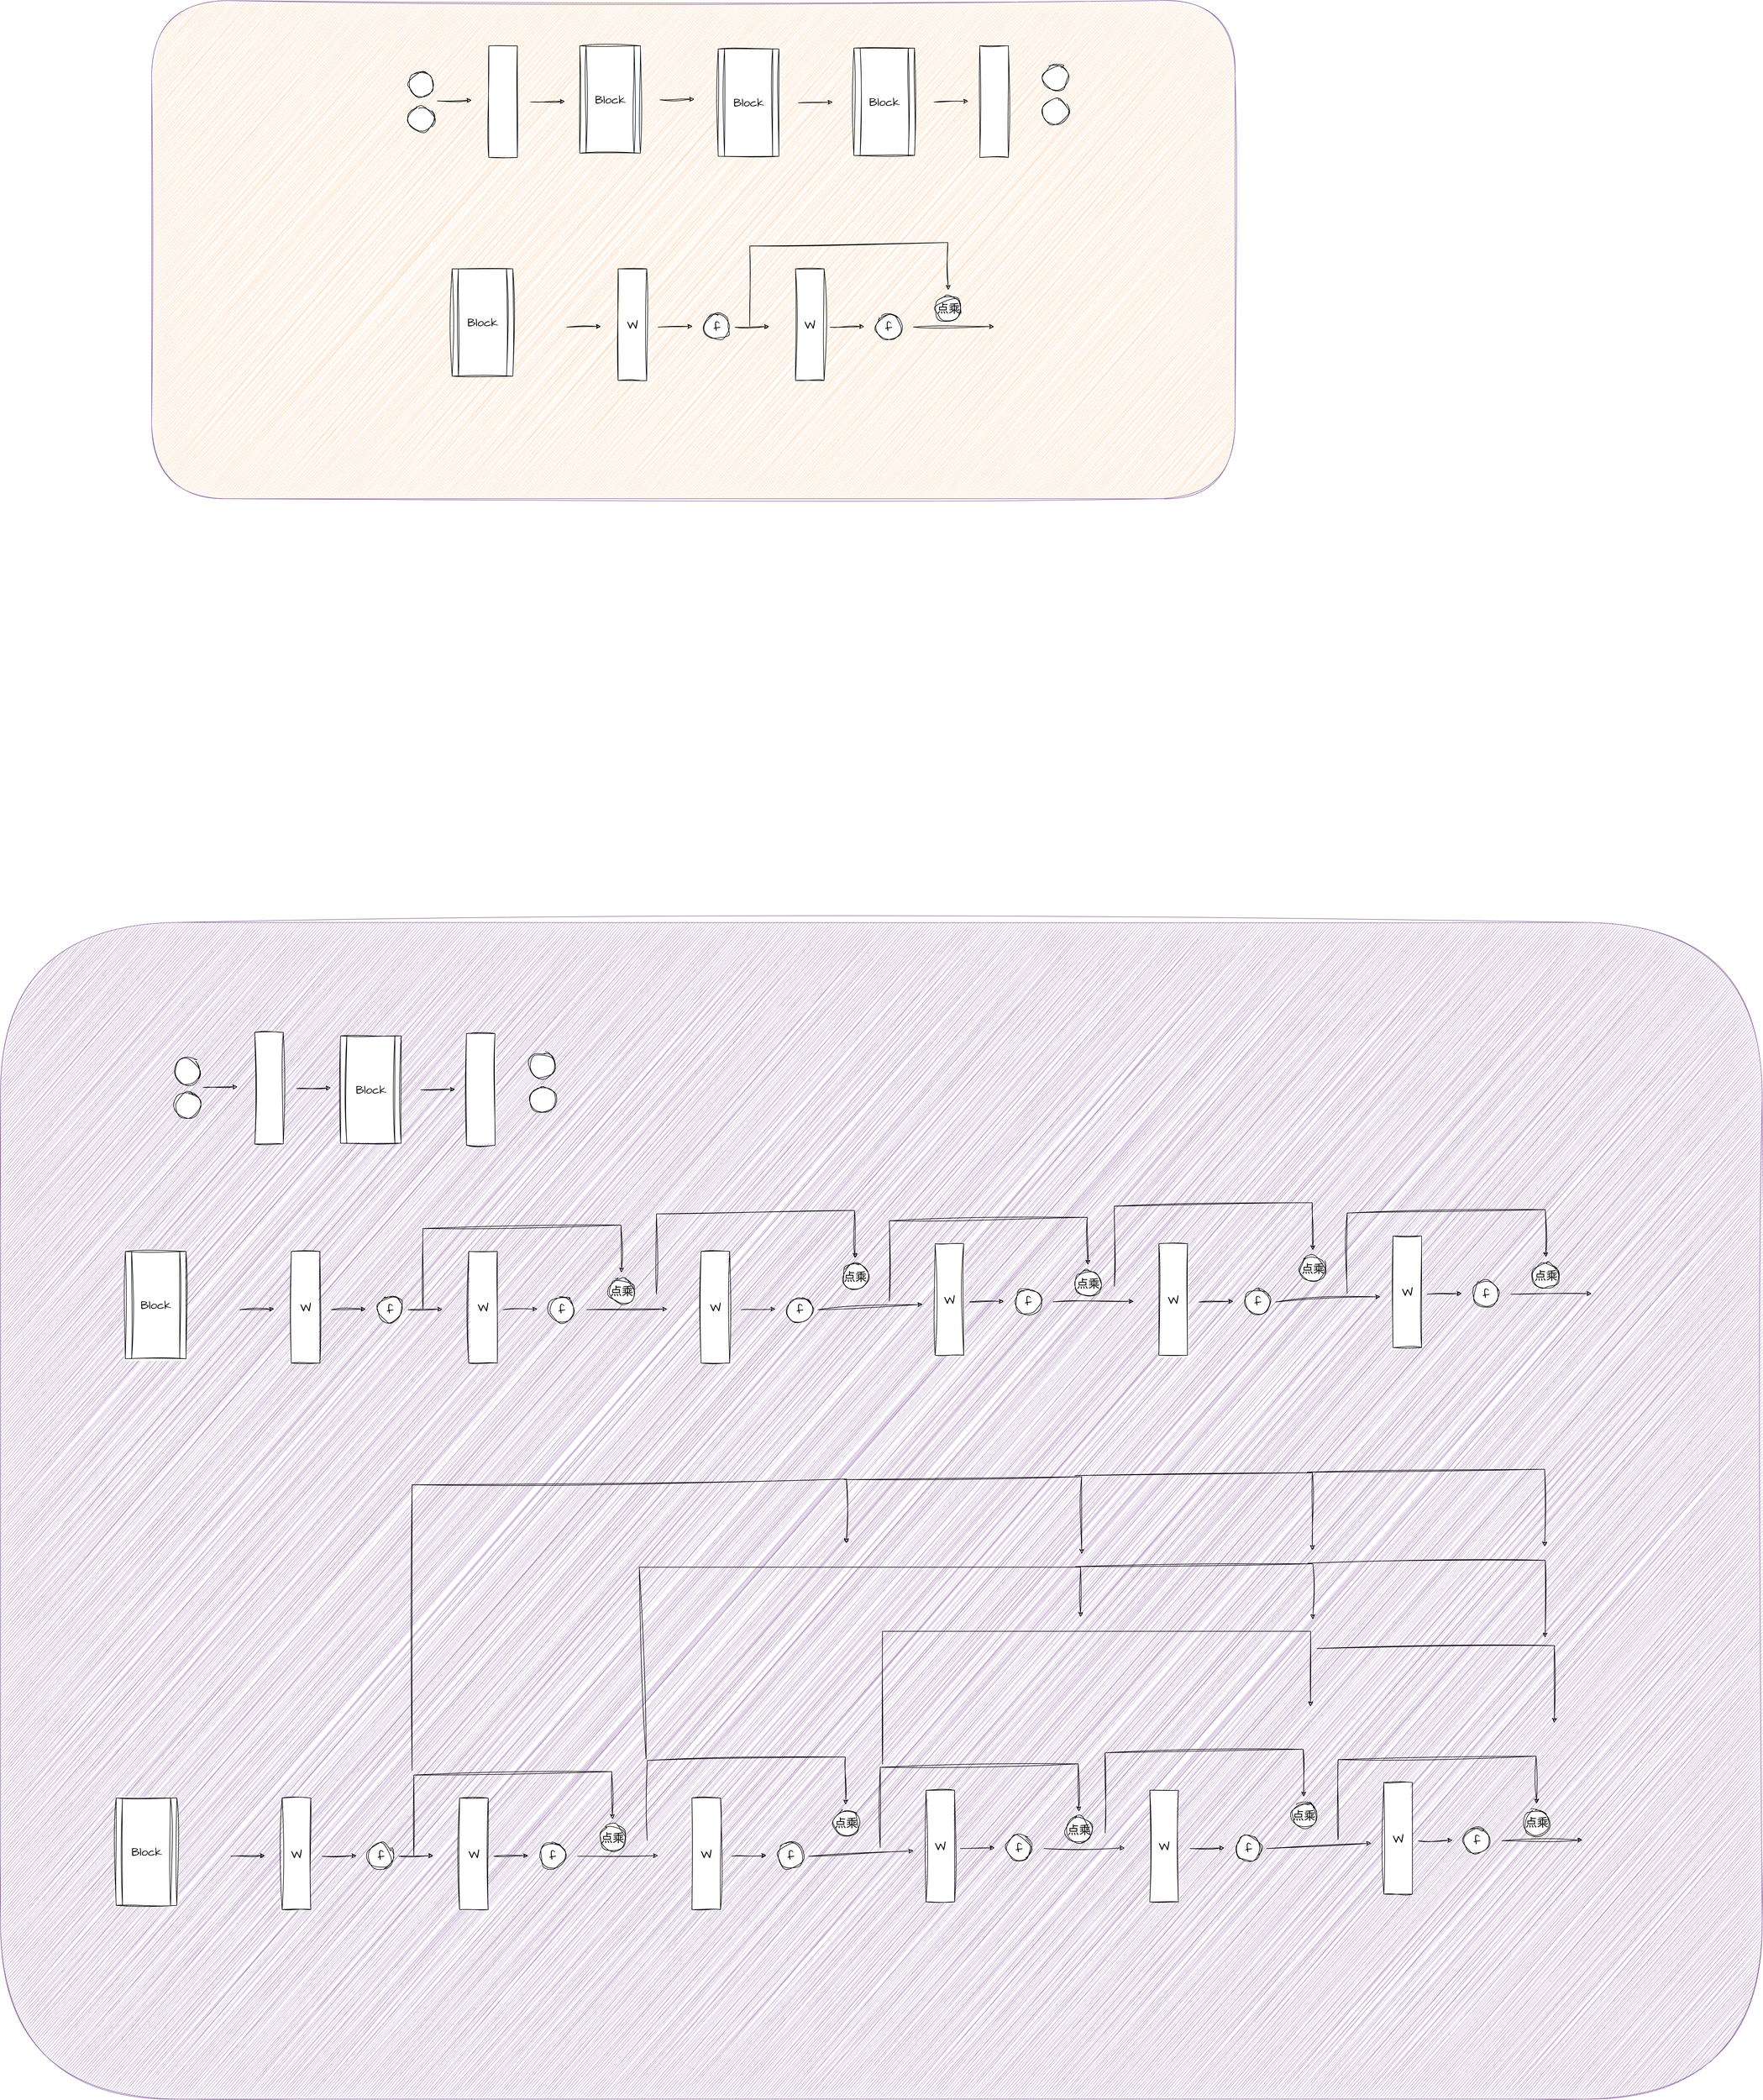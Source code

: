 <mxfile version="21.6.5" type="github">
  <diagram name="第 1 页" id="99LrgCuY8dMpkUbfyUKW">
    <mxGraphModel dx="9584" dy="4690" grid="0" gridSize="10" guides="1" tooltips="1" connect="1" arrows="1" fold="1" page="1" pageScale="1" pageWidth="827" pageHeight="1169" math="1" shadow="0">
      <root>
        <mxCell id="0" />
        <mxCell id="1" parent="0" />
        <mxCell id="BA_Z5eX-vC3Ro55MNIHe-135" value="" style="rounded=1;whiteSpace=wrap;html=1;sketch=1;hachureGap=4;jiggle=2;curveFitting=1;fontFamily=Architects Daughter;fontSource=https%3A%2F%2Ffonts.googleapis.com%2Fcss%3Ffamily%3DArchitects%2BDaughter;fontSize=20;fillColor=#A680B8;strokeColor=#9673a6;" vertex="1" parent="1">
          <mxGeometry x="-1225" y="1987" width="3078" height="2055" as="geometry" />
        </mxCell>
        <mxCell id="BA_Z5eX-vC3Ro55MNIHe-134" value="" style="rounded=1;whiteSpace=wrap;html=1;sketch=1;hachureGap=4;jiggle=2;curveFitting=1;fontFamily=Architects Daughter;fontSource=https%3A%2F%2Ffonts.googleapis.com%2Fcss%3Ffamily%3DArchitects%2BDaughter;fontSize=20;fillColor=#FFCE9F;strokeColor=#9673a6;" vertex="1" parent="1">
          <mxGeometry x="-961" y="377" width="1893" height="870" as="geometry" />
        </mxCell>
        <mxCell id="BA_Z5eX-vC3Ro55MNIHe-1" value="" style="rounded=0;whiteSpace=wrap;html=1;sketch=1;curveFitting=1;jiggle=2;" vertex="1" parent="1">
          <mxGeometry x="-372" y="456" width="50" height="195" as="geometry" />
        </mxCell>
        <mxCell id="BA_Z5eX-vC3Ro55MNIHe-2" value="" style="ellipse;whiteSpace=wrap;html=1;aspect=fixed;sketch=1;curveFitting=1;jiggle=2;" vertex="1" parent="1">
          <mxGeometry x="-512" y="501" width="45" height="45" as="geometry" />
        </mxCell>
        <mxCell id="BA_Z5eX-vC3Ro55MNIHe-3" value="" style="ellipse;whiteSpace=wrap;html=1;aspect=fixed;sketch=1;curveFitting=1;jiggle=2;" vertex="1" parent="1">
          <mxGeometry x="-512" y="561" width="45" height="45" as="geometry" />
        </mxCell>
        <mxCell id="BA_Z5eX-vC3Ro55MNIHe-4" value="" style="endArrow=classic;html=1;rounded=0;sketch=1;hachureGap=4;jiggle=2;curveFitting=1;fontFamily=Architects Daughter;fontSource=https%3A%2F%2Ffonts.googleapis.com%2Fcss%3Ffamily%3DArchitects%2BDaughter;fontSize=16;" edge="1" parent="1">
          <mxGeometry width="50" height="50" relative="1" as="geometry">
            <mxPoint x="-462" y="552.25" as="sourcePoint" />
            <mxPoint x="-402" y="551" as="targetPoint" />
          </mxGeometry>
        </mxCell>
        <mxCell id="BA_Z5eX-vC3Ro55MNIHe-6" value="Block" style="shape=process;whiteSpace=wrap;html=1;backgroundOutline=1;sketch=1;hachureGap=4;jiggle=2;curveFitting=1;fontFamily=Architects Daughter;fontSource=https%3A%2F%2Ffonts.googleapis.com%2Fcss%3Ffamily%3DArchitects%2BDaughter;fontSize=20;" vertex="1" parent="1">
          <mxGeometry x="266" y="460" width="106" height="187.5" as="geometry" />
        </mxCell>
        <mxCell id="BA_Z5eX-vC3Ro55MNIHe-7" value="" style="rounded=0;whiteSpace=wrap;html=1;sketch=1;curveFitting=1;jiggle=2;" vertex="1" parent="1">
          <mxGeometry x="486" y="456" width="50" height="195" as="geometry" />
        </mxCell>
        <mxCell id="BA_Z5eX-vC3Ro55MNIHe-9" value="" style="endArrow=classic;html=1;rounded=0;sketch=1;hachureGap=4;jiggle=2;curveFitting=1;fontFamily=Architects Daughter;fontSource=https%3A%2F%2Ffonts.googleapis.com%2Fcss%3Ffamily%3DArchitects%2BDaughter;fontSize=16;" edge="1" parent="1">
          <mxGeometry width="50" height="50" relative="1" as="geometry">
            <mxPoint x="-299" y="554.13" as="sourcePoint" />
            <mxPoint x="-239" y="552.88" as="targetPoint" />
          </mxGeometry>
        </mxCell>
        <mxCell id="BA_Z5eX-vC3Ro55MNIHe-10" value="" style="endArrow=classic;html=1;rounded=0;sketch=1;hachureGap=4;jiggle=2;curveFitting=1;fontFamily=Architects Daughter;fontSource=https%3A%2F%2Ffonts.googleapis.com%2Fcss%3Ffamily%3DArchitects%2BDaughter;fontSize=16;" edge="1" parent="1">
          <mxGeometry width="50" height="50" relative="1" as="geometry">
            <mxPoint x="406" y="554.25" as="sourcePoint" />
            <mxPoint x="466" y="553" as="targetPoint" />
          </mxGeometry>
        </mxCell>
        <mxCell id="BA_Z5eX-vC3Ro55MNIHe-11" value="" style="ellipse;whiteSpace=wrap;html=1;aspect=fixed;sketch=1;curveFitting=1;jiggle=2;" vertex="1" parent="1">
          <mxGeometry x="596" y="489" width="45" height="45" as="geometry" />
        </mxCell>
        <mxCell id="BA_Z5eX-vC3Ro55MNIHe-12" value="" style="ellipse;whiteSpace=wrap;html=1;aspect=fixed;sketch=1;curveFitting=1;jiggle=2;" vertex="1" parent="1">
          <mxGeometry x="596" y="549" width="45" height="45" as="geometry" />
        </mxCell>
        <mxCell id="BA_Z5eX-vC3Ro55MNIHe-13" value="Block" style="shape=process;whiteSpace=wrap;html=1;backgroundOutline=1;sketch=1;hachureGap=4;jiggle=2;curveFitting=1;fontFamily=Architects Daughter;fontSource=https%3A%2F%2Ffonts.googleapis.com%2Fcss%3Ffamily%3DArchitects%2BDaughter;fontSize=20;" vertex="1" parent="1">
          <mxGeometry x="-436" y="845.5" width="106" height="187.5" as="geometry" />
        </mxCell>
        <mxCell id="BA_Z5eX-vC3Ro55MNIHe-14" value="&lt;font face=&quot;Architects Daughter&quot;&gt;&lt;span style=&quot;font-size: 20px;&quot;&gt;W&lt;br&gt;&lt;/span&gt;&lt;/font&gt;" style="rounded=0;whiteSpace=wrap;html=1;sketch=1;curveFitting=1;jiggle=2;" vertex="1" parent="1">
          <mxGeometry x="-146" y="845.5" width="50" height="195" as="geometry" />
        </mxCell>
        <mxCell id="BA_Z5eX-vC3Ro55MNIHe-15" value="" style="endArrow=classic;html=1;rounded=0;sketch=1;hachureGap=4;jiggle=2;curveFitting=1;fontFamily=Architects Daughter;fontSource=https%3A%2F%2Ffonts.googleapis.com%2Fcss%3Ffamily%3DArchitects%2BDaughter;fontSize=16;" edge="1" parent="1">
          <mxGeometry width="50" height="50" relative="1" as="geometry">
            <mxPoint x="-236" y="947.37" as="sourcePoint" />
            <mxPoint x="-176" y="946.12" as="targetPoint" />
          </mxGeometry>
        </mxCell>
        <mxCell id="BA_Z5eX-vC3Ro55MNIHe-16" value="" style="endArrow=classic;html=1;rounded=0;sketch=1;hachureGap=4;jiggle=2;curveFitting=1;fontFamily=Architects Daughter;fontSource=https%3A%2F%2Ffonts.googleapis.com%2Fcss%3Ffamily%3DArchitects%2BDaughter;fontSize=16;" edge="1" parent="1">
          <mxGeometry width="50" height="50" relative="1" as="geometry">
            <mxPoint x="58" y="947.37" as="sourcePoint" />
            <mxPoint x="118" y="946.12" as="targetPoint" />
          </mxGeometry>
        </mxCell>
        <mxCell id="BA_Z5eX-vC3Ro55MNIHe-18" value="&lt;font style=&quot;font-size: 20px;&quot; data-font-src=&quot;https://fonts.googleapis.com/css?family=Architects+Daughter&quot; face=&quot;Architects Daughter&quot;&gt;W&lt;/font&gt;" style="rounded=0;whiteSpace=wrap;html=1;sketch=1;curveFitting=1;jiggle=2;" vertex="1" parent="1">
          <mxGeometry x="164" y="845.5" width="50" height="195" as="geometry" />
        </mxCell>
        <mxCell id="BA_Z5eX-vC3Ro55MNIHe-19" value="&lt;font style=&quot;font-size: 20px;&quot; data-font-src=&quot;https://fonts.googleapis.com/css?family=Architects+Daughter&quot; face=&quot;Architects Daughter&quot;&gt;f&lt;/font&gt;" style="ellipse;whiteSpace=wrap;html=1;aspect=fixed;sketch=1;curveFitting=1;jiggle=2;" vertex="1" parent="1">
          <mxGeometry x="4" y="924.25" width="45" height="45" as="geometry" />
        </mxCell>
        <mxCell id="BA_Z5eX-vC3Ro55MNIHe-20" value="" style="endArrow=classic;html=1;rounded=0;sketch=1;hachureGap=4;jiggle=2;curveFitting=1;fontFamily=Architects Daughter;fontSource=https%3A%2F%2Ffonts.googleapis.com%2Fcss%3Ffamily%3DArchitects%2BDaughter;fontSize=16;" edge="1" parent="1">
          <mxGeometry width="50" height="50" relative="1" as="geometry">
            <mxPoint x="-76" y="947.37" as="sourcePoint" />
            <mxPoint x="-16" y="946.12" as="targetPoint" />
          </mxGeometry>
        </mxCell>
        <mxCell id="BA_Z5eX-vC3Ro55MNIHe-21" value="&lt;font style=&quot;font-size: 20px;&quot; data-font-src=&quot;https://fonts.googleapis.com/css?family=Architects+Daughter&quot; face=&quot;Architects Daughter&quot;&gt;f&lt;/font&gt;" style="ellipse;whiteSpace=wrap;html=1;aspect=fixed;sketch=1;curveFitting=1;jiggle=2;" vertex="1" parent="1">
          <mxGeometry x="304" y="924.25" width="45" height="45" as="geometry" />
        </mxCell>
        <mxCell id="BA_Z5eX-vC3Ro55MNIHe-22" value="" style="endArrow=classic;html=1;rounded=0;sketch=1;hachureGap=4;jiggle=2;curveFitting=1;fontFamily=Architects Daughter;fontSource=https%3A%2F%2Ffonts.googleapis.com%2Fcss%3Ffamily%3DArchitects%2BDaughter;fontSize=16;" edge="1" parent="1">
          <mxGeometry width="50" height="50" relative="1" as="geometry">
            <mxPoint x="224" y="947.37" as="sourcePoint" />
            <mxPoint x="284" y="946.12" as="targetPoint" />
          </mxGeometry>
        </mxCell>
        <mxCell id="BA_Z5eX-vC3Ro55MNIHe-23" value="" style="endArrow=classic;html=1;rounded=0;sketch=1;hachureGap=4;jiggle=2;curveFitting=1;fontFamily=Architects Daughter;fontSource=https%3A%2F%2Ffonts.googleapis.com%2Fcss%3Ffamily%3DArchitects%2BDaughter;fontSize=16;" edge="1" parent="1">
          <mxGeometry width="50" height="50" relative="1" as="geometry">
            <mxPoint x="84" y="945.5" as="sourcePoint" />
            <mxPoint x="431" y="882.5" as="targetPoint" />
            <Array as="points">
              <mxPoint x="84" y="805.5" />
              <mxPoint x="430" y="799.5" />
            </Array>
          </mxGeometry>
        </mxCell>
        <mxCell id="BA_Z5eX-vC3Ro55MNIHe-31" value="&lt;font face=&quot;Architects Daughter&quot;&gt;&lt;span style=&quot;font-size: 20px;&quot;&gt;点乘&lt;br&gt;&lt;/span&gt;&lt;/font&gt;" style="ellipse;whiteSpace=wrap;html=1;aspect=fixed;sketch=1;curveFitting=1;jiggle=2;" vertex="1" parent="1">
          <mxGeometry x="409" y="892.5" width="45" height="45" as="geometry" />
        </mxCell>
        <mxCell id="BA_Z5eX-vC3Ro55MNIHe-25" value="" style="endArrow=classic;html=1;rounded=0;sketch=1;hachureGap=4;jiggle=2;curveFitting=1;fontFamily=Architects Daughter;fontSource=https%3A%2F%2Ffonts.googleapis.com%2Fcss%3Ffamily%3DArchitects%2BDaughter;fontSize=16;" edge="1" parent="1">
          <mxGeometry width="50" height="50" relative="1" as="geometry">
            <mxPoint x="370" y="947.25" as="sourcePoint" />
            <mxPoint x="511" y="946.25" as="targetPoint" />
          </mxGeometry>
        </mxCell>
        <mxCell id="BA_Z5eX-vC3Ro55MNIHe-33" value="Block" style="shape=process;whiteSpace=wrap;html=1;backgroundOutline=1;sketch=1;hachureGap=4;jiggle=2;curveFitting=1;fontFamily=Architects Daughter;fontSource=https%3A%2F%2Ffonts.googleapis.com%2Fcss%3Ffamily%3DArchitects%2BDaughter;fontSize=20;" vertex="1" parent="1">
          <mxGeometry x="-1007" y="2561.5" width="106" height="187.5" as="geometry" />
        </mxCell>
        <mxCell id="BA_Z5eX-vC3Ro55MNIHe-34" value="&lt;font face=&quot;Architects Daughter&quot;&gt;&lt;span style=&quot;font-size: 20px;&quot;&gt;W&lt;br&gt;&lt;/span&gt;&lt;/font&gt;" style="rounded=0;whiteSpace=wrap;html=1;sketch=1;curveFitting=1;jiggle=2;" vertex="1" parent="1">
          <mxGeometry x="-717" y="2561.5" width="50" height="195" as="geometry" />
        </mxCell>
        <mxCell id="BA_Z5eX-vC3Ro55MNIHe-35" value="" style="endArrow=classic;html=1;rounded=0;sketch=1;hachureGap=4;jiggle=2;curveFitting=1;fontFamily=Architects Daughter;fontSource=https%3A%2F%2Ffonts.googleapis.com%2Fcss%3Ffamily%3DArchitects%2BDaughter;fontSize=16;" edge="1" parent="1">
          <mxGeometry width="50" height="50" relative="1" as="geometry">
            <mxPoint x="-807" y="2663.37" as="sourcePoint" />
            <mxPoint x="-747" y="2662.12" as="targetPoint" />
          </mxGeometry>
        </mxCell>
        <mxCell id="BA_Z5eX-vC3Ro55MNIHe-36" value="" style="endArrow=classic;html=1;rounded=0;sketch=1;hachureGap=4;jiggle=2;curveFitting=1;fontFamily=Architects Daughter;fontSource=https%3A%2F%2Ffonts.googleapis.com%2Fcss%3Ffamily%3DArchitects%2BDaughter;fontSize=16;" edge="1" parent="1">
          <mxGeometry width="50" height="50" relative="1" as="geometry">
            <mxPoint x="-513" y="2663.37" as="sourcePoint" />
            <mxPoint x="-453" y="2662.12" as="targetPoint" />
          </mxGeometry>
        </mxCell>
        <mxCell id="BA_Z5eX-vC3Ro55MNIHe-37" value="&lt;font style=&quot;font-size: 20px;&quot; data-font-src=&quot;https://fonts.googleapis.com/css?family=Architects+Daughter&quot; face=&quot;Architects Daughter&quot;&gt;W&lt;/font&gt;" style="rounded=0;whiteSpace=wrap;html=1;sketch=1;curveFitting=1;jiggle=2;" vertex="1" parent="1">
          <mxGeometry x="-407" y="2561.5" width="50" height="195" as="geometry" />
        </mxCell>
        <mxCell id="BA_Z5eX-vC3Ro55MNIHe-38" value="&lt;font style=&quot;font-size: 20px;&quot; data-font-src=&quot;https://fonts.googleapis.com/css?family=Architects+Daughter&quot; face=&quot;Architects Daughter&quot;&gt;f&lt;/font&gt;" style="ellipse;whiteSpace=wrap;html=1;aspect=fixed;sketch=1;curveFitting=1;jiggle=2;" vertex="1" parent="1">
          <mxGeometry x="-567" y="2640.25" width="45" height="45" as="geometry" />
        </mxCell>
        <mxCell id="BA_Z5eX-vC3Ro55MNIHe-39" value="" style="endArrow=classic;html=1;rounded=0;sketch=1;hachureGap=4;jiggle=2;curveFitting=1;fontFamily=Architects Daughter;fontSource=https%3A%2F%2Ffonts.googleapis.com%2Fcss%3Ffamily%3DArchitects%2BDaughter;fontSize=16;" edge="1" parent="1">
          <mxGeometry width="50" height="50" relative="1" as="geometry">
            <mxPoint x="-647" y="2663.37" as="sourcePoint" />
            <mxPoint x="-587" y="2662.12" as="targetPoint" />
          </mxGeometry>
        </mxCell>
        <mxCell id="BA_Z5eX-vC3Ro55MNIHe-40" value="&lt;font style=&quot;font-size: 20px;&quot; data-font-src=&quot;https://fonts.googleapis.com/css?family=Architects+Daughter&quot; face=&quot;Architects Daughter&quot;&gt;f&lt;/font&gt;" style="ellipse;whiteSpace=wrap;html=1;aspect=fixed;sketch=1;curveFitting=1;jiggle=2;" vertex="1" parent="1">
          <mxGeometry x="-267" y="2640.25" width="45" height="45" as="geometry" />
        </mxCell>
        <mxCell id="BA_Z5eX-vC3Ro55MNIHe-41" value="" style="endArrow=classic;html=1;rounded=0;sketch=1;hachureGap=4;jiggle=2;curveFitting=1;fontFamily=Architects Daughter;fontSource=https%3A%2F%2Ffonts.googleapis.com%2Fcss%3Ffamily%3DArchitects%2BDaughter;fontSize=16;" edge="1" parent="1">
          <mxGeometry width="50" height="50" relative="1" as="geometry">
            <mxPoint x="-347" y="2663.37" as="sourcePoint" />
            <mxPoint x="-287" y="2662.12" as="targetPoint" />
          </mxGeometry>
        </mxCell>
        <mxCell id="BA_Z5eX-vC3Ro55MNIHe-42" value="" style="endArrow=classic;html=1;rounded=0;sketch=1;hachureGap=4;jiggle=2;curveFitting=1;fontFamily=Architects Daughter;fontSource=https%3A%2F%2Ffonts.googleapis.com%2Fcss%3Ffamily%3DArchitects%2BDaughter;fontSize=16;" edge="1" parent="1">
          <mxGeometry width="50" height="50" relative="1" as="geometry">
            <mxPoint x="-487" y="2661.5" as="sourcePoint" />
            <mxPoint x="-140" y="2598.5" as="targetPoint" />
            <Array as="points">
              <mxPoint x="-487" y="2521.5" />
              <mxPoint x="-141" y="2515.5" />
            </Array>
          </mxGeometry>
        </mxCell>
        <mxCell id="BA_Z5eX-vC3Ro55MNIHe-43" value="&lt;font face=&quot;Architects Daughter&quot;&gt;&lt;span style=&quot;font-size: 20px;&quot;&gt;点乘&lt;br&gt;&lt;/span&gt;&lt;/font&gt;" style="ellipse;whiteSpace=wrap;html=1;aspect=fixed;sketch=1;curveFitting=1;jiggle=2;" vertex="1" parent="1">
          <mxGeometry x="-162" y="2608.5" width="45" height="45" as="geometry" />
        </mxCell>
        <mxCell id="BA_Z5eX-vC3Ro55MNIHe-44" value="" style="endArrow=classic;html=1;rounded=0;sketch=1;hachureGap=4;jiggle=2;curveFitting=1;fontFamily=Architects Daughter;fontSource=https%3A%2F%2Ffonts.googleapis.com%2Fcss%3Ffamily%3DArchitects%2BDaughter;fontSize=16;" edge="1" parent="1">
          <mxGeometry width="50" height="50" relative="1" as="geometry">
            <mxPoint x="-201" y="2663.25" as="sourcePoint" />
            <mxPoint x="-60" y="2662.25" as="targetPoint" />
          </mxGeometry>
        </mxCell>
        <mxCell id="BA_Z5eX-vC3Ro55MNIHe-45" value="" style="rounded=0;whiteSpace=wrap;html=1;sketch=1;curveFitting=1;jiggle=2;" vertex="1" parent="1">
          <mxGeometry x="-781" y="2179" width="50" height="195" as="geometry" />
        </mxCell>
        <mxCell id="BA_Z5eX-vC3Ro55MNIHe-46" value="" style="ellipse;whiteSpace=wrap;html=1;aspect=fixed;sketch=1;curveFitting=1;jiggle=2;" vertex="1" parent="1">
          <mxGeometry x="-921" y="2224" width="45" height="45" as="geometry" />
        </mxCell>
        <mxCell id="BA_Z5eX-vC3Ro55MNIHe-47" value="" style="ellipse;whiteSpace=wrap;html=1;aspect=fixed;sketch=1;curveFitting=1;jiggle=2;" vertex="1" parent="1">
          <mxGeometry x="-921" y="2284" width="45" height="45" as="geometry" />
        </mxCell>
        <mxCell id="BA_Z5eX-vC3Ro55MNIHe-48" value="" style="endArrow=classic;html=1;rounded=0;sketch=1;hachureGap=4;jiggle=2;curveFitting=1;fontFamily=Architects Daughter;fontSource=https%3A%2F%2Ffonts.googleapis.com%2Fcss%3Ffamily%3DArchitects%2BDaughter;fontSize=16;" edge="1" parent="1">
          <mxGeometry width="50" height="50" relative="1" as="geometry">
            <mxPoint x="-871" y="2275.25" as="sourcePoint" />
            <mxPoint x="-811" y="2274" as="targetPoint" />
          </mxGeometry>
        </mxCell>
        <mxCell id="BA_Z5eX-vC3Ro55MNIHe-49" value="Block" style="shape=process;whiteSpace=wrap;html=1;backgroundOutline=1;sketch=1;hachureGap=4;jiggle=2;curveFitting=1;fontFamily=Architects Daughter;fontSource=https%3A%2F%2Ffonts.googleapis.com%2Fcss%3Ffamily%3DArchitects%2BDaughter;fontSize=20;" vertex="1" parent="1">
          <mxGeometry x="-631" y="2185" width="106" height="187.5" as="geometry" />
        </mxCell>
        <mxCell id="BA_Z5eX-vC3Ro55MNIHe-50" value="" style="rounded=0;whiteSpace=wrap;html=1;sketch=1;curveFitting=1;jiggle=2;" vertex="1" parent="1">
          <mxGeometry x="-411" y="2181" width="50" height="195" as="geometry" />
        </mxCell>
        <mxCell id="BA_Z5eX-vC3Ro55MNIHe-51" value="" style="endArrow=classic;html=1;rounded=0;sketch=1;hachureGap=4;jiggle=2;curveFitting=1;fontFamily=Architects Daughter;fontSource=https%3A%2F%2Ffonts.googleapis.com%2Fcss%3Ffamily%3DArchitects%2BDaughter;fontSize=16;" edge="1" parent="1">
          <mxGeometry width="50" height="50" relative="1" as="geometry">
            <mxPoint x="-708" y="2277.13" as="sourcePoint" />
            <mxPoint x="-648" y="2275.88" as="targetPoint" />
          </mxGeometry>
        </mxCell>
        <mxCell id="BA_Z5eX-vC3Ro55MNIHe-52" value="" style="endArrow=classic;html=1;rounded=0;sketch=1;hachureGap=4;jiggle=2;curveFitting=1;fontFamily=Architects Daughter;fontSource=https%3A%2F%2Ffonts.googleapis.com%2Fcss%3Ffamily%3DArchitects%2BDaughter;fontSize=16;" edge="1" parent="1">
          <mxGeometry width="50" height="50" relative="1" as="geometry">
            <mxPoint x="-491" y="2279.25" as="sourcePoint" />
            <mxPoint x="-431" y="2278" as="targetPoint" />
          </mxGeometry>
        </mxCell>
        <mxCell id="BA_Z5eX-vC3Ro55MNIHe-53" value="" style="ellipse;whiteSpace=wrap;html=1;aspect=fixed;sketch=1;curveFitting=1;jiggle=2;" vertex="1" parent="1">
          <mxGeometry x="-301" y="2214" width="45" height="45" as="geometry" />
        </mxCell>
        <mxCell id="BA_Z5eX-vC3Ro55MNIHe-54" value="" style="ellipse;whiteSpace=wrap;html=1;aspect=fixed;sketch=1;curveFitting=1;jiggle=2;" vertex="1" parent="1">
          <mxGeometry x="-301" y="2274" width="45" height="45" as="geometry" />
        </mxCell>
        <mxCell id="BA_Z5eX-vC3Ro55MNIHe-55" value="Block" style="shape=process;whiteSpace=wrap;html=1;backgroundOutline=1;sketch=1;hachureGap=4;jiggle=2;curveFitting=1;fontFamily=Architects Daughter;fontSource=https%3A%2F%2Ffonts.googleapis.com%2Fcss%3Ffamily%3DArchitects%2BDaughter;fontSize=20;" vertex="1" parent="1">
          <mxGeometry x="-213" y="456" width="106" height="187.5" as="geometry" />
        </mxCell>
        <mxCell id="BA_Z5eX-vC3Ro55MNIHe-56" value="" style="endArrow=classic;html=1;rounded=0;sketch=1;hachureGap=4;jiggle=2;curveFitting=1;fontFamily=Architects Daughter;fontSource=https%3A%2F%2Ffonts.googleapis.com%2Fcss%3Ffamily%3DArchitects%2BDaughter;fontSize=16;" edge="1" parent="1">
          <mxGeometry width="50" height="50" relative="1" as="geometry">
            <mxPoint x="-73" y="550.25" as="sourcePoint" />
            <mxPoint x="-13" y="549" as="targetPoint" />
          </mxGeometry>
        </mxCell>
        <mxCell id="BA_Z5eX-vC3Ro55MNIHe-57" value="Block" style="shape=process;whiteSpace=wrap;html=1;backgroundOutline=1;sketch=1;hachureGap=4;jiggle=2;curveFitting=1;fontFamily=Architects Daughter;fontSource=https%3A%2F%2Ffonts.googleapis.com%2Fcss%3Ffamily%3DArchitects%2BDaughter;fontSize=20;" vertex="1" parent="1">
          <mxGeometry x="29" y="461.5" width="106" height="187.5" as="geometry" />
        </mxCell>
        <mxCell id="BA_Z5eX-vC3Ro55MNIHe-58" value="" style="endArrow=classic;html=1;rounded=0;sketch=1;hachureGap=4;jiggle=2;curveFitting=1;fontFamily=Architects Daughter;fontSource=https%3A%2F%2Ffonts.googleapis.com%2Fcss%3Ffamily%3DArchitects%2BDaughter;fontSize=16;" edge="1" parent="1">
          <mxGeometry width="50" height="50" relative="1" as="geometry">
            <mxPoint x="169" y="555.75" as="sourcePoint" />
            <mxPoint x="229" y="554.5" as="targetPoint" />
          </mxGeometry>
        </mxCell>
        <mxCell id="BA_Z5eX-vC3Ro55MNIHe-59" value="&lt;font face=&quot;Architects Daughter&quot;&gt;&lt;span style=&quot;font-size: 20px;&quot;&gt;W&lt;br&gt;&lt;/span&gt;&lt;/font&gt;" style="rounded=0;whiteSpace=wrap;html=1;sketch=1;curveFitting=1;jiggle=2;" vertex="1" parent="1">
          <mxGeometry x="-1" y="2561.5" width="50" height="195" as="geometry" />
        </mxCell>
        <mxCell id="BA_Z5eX-vC3Ro55MNIHe-61" value="" style="endArrow=classic;html=1;rounded=0;sketch=1;hachureGap=4;jiggle=2;curveFitting=1;fontFamily=Architects Daughter;fontSource=https%3A%2F%2Ffonts.googleapis.com%2Fcss%3Ffamily%3DArchitects%2BDaughter;fontSize=16;" edge="1" parent="1">
          <mxGeometry width="50" height="50" relative="1" as="geometry">
            <mxPoint x="203" y="2663.37" as="sourcePoint" />
            <mxPoint x="386" y="2654" as="targetPoint" />
          </mxGeometry>
        </mxCell>
        <mxCell id="BA_Z5eX-vC3Ro55MNIHe-62" value="&lt;font style=&quot;font-size: 20px;&quot; data-font-src=&quot;https://fonts.googleapis.com/css?family=Architects+Daughter&quot; face=&quot;Architects Daughter&quot;&gt;W&lt;/font&gt;" style="rounded=0;whiteSpace=wrap;html=1;sketch=1;curveFitting=1;jiggle=2;" vertex="1" parent="1">
          <mxGeometry x="408" y="2548" width="50" height="195" as="geometry" />
        </mxCell>
        <mxCell id="BA_Z5eX-vC3Ro55MNIHe-63" value="&lt;font style=&quot;font-size: 20px;&quot; data-font-src=&quot;https://fonts.googleapis.com/css?family=Architects+Daughter&quot; face=&quot;Architects Daughter&quot;&gt;f&lt;/font&gt;" style="ellipse;whiteSpace=wrap;html=1;aspect=fixed;sketch=1;curveFitting=1;jiggle=2;" vertex="1" parent="1">
          <mxGeometry x="149" y="2640.25" width="45" height="45" as="geometry" />
        </mxCell>
        <mxCell id="BA_Z5eX-vC3Ro55MNIHe-64" value="" style="endArrow=classic;html=1;rounded=0;sketch=1;hachureGap=4;jiggle=2;curveFitting=1;fontFamily=Architects Daughter;fontSource=https%3A%2F%2Ffonts.googleapis.com%2Fcss%3Ffamily%3DArchitects%2BDaughter;fontSize=16;" edge="1" parent="1">
          <mxGeometry width="50" height="50" relative="1" as="geometry">
            <mxPoint x="69" y="2663.37" as="sourcePoint" />
            <mxPoint x="129" y="2662.12" as="targetPoint" />
          </mxGeometry>
        </mxCell>
        <mxCell id="BA_Z5eX-vC3Ro55MNIHe-65" value="&lt;font style=&quot;font-size: 20px;&quot; data-font-src=&quot;https://fonts.googleapis.com/css?family=Architects+Daughter&quot; face=&quot;Architects Daughter&quot;&gt;f&lt;/font&gt;" style="ellipse;whiteSpace=wrap;html=1;aspect=fixed;sketch=1;curveFitting=1;jiggle=2;" vertex="1" parent="1">
          <mxGeometry x="548" y="2626.75" width="45" height="45" as="geometry" />
        </mxCell>
        <mxCell id="BA_Z5eX-vC3Ro55MNIHe-66" value="" style="endArrow=classic;html=1;rounded=0;sketch=1;hachureGap=4;jiggle=2;curveFitting=1;fontFamily=Architects Daughter;fontSource=https%3A%2F%2Ffonts.googleapis.com%2Fcss%3Ffamily%3DArchitects%2BDaughter;fontSize=16;" edge="1" parent="1">
          <mxGeometry width="50" height="50" relative="1" as="geometry">
            <mxPoint x="468" y="2649.87" as="sourcePoint" />
            <mxPoint x="528" y="2648.62" as="targetPoint" />
          </mxGeometry>
        </mxCell>
        <mxCell id="BA_Z5eX-vC3Ro55MNIHe-67" value="" style="endArrow=classic;html=1;rounded=0;sketch=1;hachureGap=4;jiggle=2;curveFitting=1;fontFamily=Architects Daughter;fontSource=https%3A%2F%2Ffonts.googleapis.com%2Fcss%3Ffamily%3DArchitects%2BDaughter;fontSize=16;" edge="1" parent="1">
          <mxGeometry width="50" height="50" relative="1" as="geometry">
            <mxPoint x="328" y="2648" as="sourcePoint" />
            <mxPoint x="675" y="2585" as="targetPoint" />
            <Array as="points">
              <mxPoint x="328" y="2508" />
              <mxPoint x="674" y="2502" />
            </Array>
          </mxGeometry>
        </mxCell>
        <mxCell id="BA_Z5eX-vC3Ro55MNIHe-68" value="&lt;font face=&quot;Architects Daughter&quot;&gt;&lt;span style=&quot;font-size: 20px;&quot;&gt;点乘&lt;br&gt;&lt;/span&gt;&lt;/font&gt;" style="ellipse;whiteSpace=wrap;html=1;aspect=fixed;sketch=1;curveFitting=1;jiggle=2;" vertex="1" parent="1">
          <mxGeometry x="653" y="2595" width="45" height="45" as="geometry" />
        </mxCell>
        <mxCell id="BA_Z5eX-vC3Ro55MNIHe-69" value="" style="endArrow=classic;html=1;rounded=0;sketch=1;hachureGap=4;jiggle=2;curveFitting=1;fontFamily=Architects Daughter;fontSource=https%3A%2F%2Ffonts.googleapis.com%2Fcss%3Ffamily%3DArchitects%2BDaughter;fontSize=16;" edge="1" parent="1">
          <mxGeometry width="50" height="50" relative="1" as="geometry">
            <mxPoint x="614" y="2649.75" as="sourcePoint" />
            <mxPoint x="755" y="2648.75" as="targetPoint" />
          </mxGeometry>
        </mxCell>
        <mxCell id="BA_Z5eX-vC3Ro55MNIHe-70" value="" style="endArrow=classic;html=1;rounded=0;sketch=1;hachureGap=4;jiggle=2;curveFitting=1;fontFamily=Architects Daughter;fontSource=https%3A%2F%2Ffonts.googleapis.com%2Fcss%3Ffamily%3DArchitects%2BDaughter;fontSize=16;" edge="1" parent="1">
          <mxGeometry width="50" height="50" relative="1" as="geometry">
            <mxPoint x="-79" y="2636" as="sourcePoint" />
            <mxPoint x="268" y="2573" as="targetPoint" />
            <Array as="points">
              <mxPoint x="-79" y="2496" />
              <mxPoint x="267" y="2490" />
            </Array>
          </mxGeometry>
        </mxCell>
        <mxCell id="BA_Z5eX-vC3Ro55MNIHe-71" value="&lt;font face=&quot;Architects Daughter&quot;&gt;&lt;span style=&quot;font-size: 20px;&quot;&gt;点乘&lt;br&gt;&lt;/span&gt;&lt;/font&gt;" style="ellipse;whiteSpace=wrap;html=1;aspect=fixed;sketch=1;curveFitting=1;jiggle=2;" vertex="1" parent="1">
          <mxGeometry x="246" y="2583" width="45" height="45" as="geometry" />
        </mxCell>
        <mxCell id="BA_Z5eX-vC3Ro55MNIHe-74" value="&lt;font face=&quot;Architects Daughter&quot;&gt;&lt;span style=&quot;font-size: 20px;&quot;&gt;W&lt;br&gt;&lt;/span&gt;&lt;/font&gt;" style="rounded=0;whiteSpace=wrap;html=1;sketch=1;curveFitting=1;jiggle=2;" vertex="1" parent="1">
          <mxGeometry x="799" y="2548" width="50" height="195" as="geometry" />
        </mxCell>
        <mxCell id="BA_Z5eX-vC3Ro55MNIHe-75" value="" style="endArrow=classic;html=1;rounded=0;sketch=1;hachureGap=4;jiggle=2;curveFitting=1;fontFamily=Architects Daughter;fontSource=https%3A%2F%2Ffonts.googleapis.com%2Fcss%3Ffamily%3DArchitects%2BDaughter;fontSize=16;" edge="1" parent="1">
          <mxGeometry width="50" height="50" relative="1" as="geometry">
            <mxPoint x="1003" y="2649.87" as="sourcePoint" />
            <mxPoint x="1186" y="2640.5" as="targetPoint" />
          </mxGeometry>
        </mxCell>
        <mxCell id="BA_Z5eX-vC3Ro55MNIHe-76" value="&lt;font style=&quot;font-size: 20px;&quot; data-font-src=&quot;https://fonts.googleapis.com/css?family=Architects+Daughter&quot; face=&quot;Architects Daughter&quot;&gt;W&lt;/font&gt;" style="rounded=0;whiteSpace=wrap;html=1;sketch=1;curveFitting=1;jiggle=2;" vertex="1" parent="1">
          <mxGeometry x="1208" y="2534.5" width="50" height="195" as="geometry" />
        </mxCell>
        <mxCell id="BA_Z5eX-vC3Ro55MNIHe-77" value="&lt;font style=&quot;font-size: 20px;&quot; data-font-src=&quot;https://fonts.googleapis.com/css?family=Architects+Daughter&quot; face=&quot;Architects Daughter&quot;&gt;f&lt;/font&gt;" style="ellipse;whiteSpace=wrap;html=1;aspect=fixed;sketch=1;curveFitting=1;jiggle=2;" vertex="1" parent="1">
          <mxGeometry x="949" y="2626.75" width="45" height="45" as="geometry" />
        </mxCell>
        <mxCell id="BA_Z5eX-vC3Ro55MNIHe-78" value="" style="endArrow=classic;html=1;rounded=0;sketch=1;hachureGap=4;jiggle=2;curveFitting=1;fontFamily=Architects Daughter;fontSource=https%3A%2F%2Ffonts.googleapis.com%2Fcss%3Ffamily%3DArchitects%2BDaughter;fontSize=16;" edge="1" parent="1">
          <mxGeometry width="50" height="50" relative="1" as="geometry">
            <mxPoint x="869" y="2649.87" as="sourcePoint" />
            <mxPoint x="929" y="2648.62" as="targetPoint" />
          </mxGeometry>
        </mxCell>
        <mxCell id="BA_Z5eX-vC3Ro55MNIHe-79" value="&lt;font style=&quot;font-size: 20px;&quot; data-font-src=&quot;https://fonts.googleapis.com/css?family=Architects+Daughter&quot; face=&quot;Architects Daughter&quot;&gt;f&lt;/font&gt;" style="ellipse;whiteSpace=wrap;html=1;aspect=fixed;sketch=1;curveFitting=1;jiggle=2;" vertex="1" parent="1">
          <mxGeometry x="1348" y="2613.25" width="45" height="45" as="geometry" />
        </mxCell>
        <mxCell id="BA_Z5eX-vC3Ro55MNIHe-80" value="" style="endArrow=classic;html=1;rounded=0;sketch=1;hachureGap=4;jiggle=2;curveFitting=1;fontFamily=Architects Daughter;fontSource=https%3A%2F%2Ffonts.googleapis.com%2Fcss%3Ffamily%3DArchitects%2BDaughter;fontSize=16;" edge="1" parent="1">
          <mxGeometry width="50" height="50" relative="1" as="geometry">
            <mxPoint x="1268" y="2636.37" as="sourcePoint" />
            <mxPoint x="1328" y="2635.12" as="targetPoint" />
          </mxGeometry>
        </mxCell>
        <mxCell id="BA_Z5eX-vC3Ro55MNIHe-81" value="" style="endArrow=classic;html=1;rounded=0;sketch=1;hachureGap=4;jiggle=2;curveFitting=1;fontFamily=Architects Daughter;fontSource=https%3A%2F%2Ffonts.googleapis.com%2Fcss%3Ffamily%3DArchitects%2BDaughter;fontSize=16;" edge="1" parent="1">
          <mxGeometry width="50" height="50" relative="1" as="geometry">
            <mxPoint x="1128" y="2634.5" as="sourcePoint" />
            <mxPoint x="1475" y="2571.5" as="targetPoint" />
            <Array as="points">
              <mxPoint x="1128" y="2494.5" />
              <mxPoint x="1474" y="2488.5" />
            </Array>
          </mxGeometry>
        </mxCell>
        <mxCell id="BA_Z5eX-vC3Ro55MNIHe-82" value="&lt;font face=&quot;Architects Daughter&quot;&gt;&lt;span style=&quot;font-size: 20px;&quot;&gt;点乘&lt;br&gt;&lt;/span&gt;&lt;/font&gt;" style="ellipse;whiteSpace=wrap;html=1;aspect=fixed;sketch=1;curveFitting=1;jiggle=2;" vertex="1" parent="1">
          <mxGeometry x="1453" y="2581.5" width="45" height="45" as="geometry" />
        </mxCell>
        <mxCell id="BA_Z5eX-vC3Ro55MNIHe-83" value="" style="endArrow=classic;html=1;rounded=0;sketch=1;hachureGap=4;jiggle=2;curveFitting=1;fontFamily=Architects Daughter;fontSource=https%3A%2F%2Ffonts.googleapis.com%2Fcss%3Ffamily%3DArchitects%2BDaughter;fontSize=16;" edge="1" parent="1">
          <mxGeometry width="50" height="50" relative="1" as="geometry">
            <mxPoint x="1414" y="2636.25" as="sourcePoint" />
            <mxPoint x="1555" y="2635.25" as="targetPoint" />
          </mxGeometry>
        </mxCell>
        <mxCell id="BA_Z5eX-vC3Ro55MNIHe-84" value="" style="endArrow=classic;html=1;rounded=0;sketch=1;hachureGap=4;jiggle=2;curveFitting=1;fontFamily=Architects Daughter;fontSource=https%3A%2F%2Ffonts.googleapis.com%2Fcss%3Ffamily%3DArchitects%2BDaughter;fontSize=16;" edge="1" parent="1">
          <mxGeometry width="50" height="50" relative="1" as="geometry">
            <mxPoint x="721" y="2622.5" as="sourcePoint" />
            <mxPoint x="1068" y="2559.5" as="targetPoint" />
            <Array as="points">
              <mxPoint x="721" y="2482.5" />
              <mxPoint x="1067" y="2476.5" />
            </Array>
          </mxGeometry>
        </mxCell>
        <mxCell id="BA_Z5eX-vC3Ro55MNIHe-85" value="&lt;font face=&quot;Architects Daughter&quot;&gt;&lt;span style=&quot;font-size: 20px;&quot;&gt;点乘&lt;br&gt;&lt;/span&gt;&lt;/font&gt;" style="ellipse;whiteSpace=wrap;html=1;aspect=fixed;sketch=1;curveFitting=1;jiggle=2;" vertex="1" parent="1">
          <mxGeometry x="1046" y="2569.5" width="45" height="45" as="geometry" />
        </mxCell>
        <mxCell id="BA_Z5eX-vC3Ro55MNIHe-86" value="Block" style="shape=process;whiteSpace=wrap;html=1;backgroundOutline=1;sketch=1;hachureGap=4;jiggle=2;curveFitting=1;fontFamily=Architects Daughter;fontSource=https%3A%2F%2Ffonts.googleapis.com%2Fcss%3Ffamily%3DArchitects%2BDaughter;fontSize=20;" vertex="1" parent="1">
          <mxGeometry x="-1023" y="3516" width="106" height="187.5" as="geometry" />
        </mxCell>
        <mxCell id="BA_Z5eX-vC3Ro55MNIHe-87" value="&lt;font face=&quot;Architects Daughter&quot;&gt;&lt;span style=&quot;font-size: 20px;&quot;&gt;W&lt;br&gt;&lt;/span&gt;&lt;/font&gt;" style="rounded=0;whiteSpace=wrap;html=1;sketch=1;curveFitting=1;jiggle=2;" vertex="1" parent="1">
          <mxGeometry x="-733" y="3516" width="50" height="195" as="geometry" />
        </mxCell>
        <mxCell id="BA_Z5eX-vC3Ro55MNIHe-88" value="" style="endArrow=classic;html=1;rounded=0;sketch=1;hachureGap=4;jiggle=2;curveFitting=1;fontFamily=Architects Daughter;fontSource=https%3A%2F%2Ffonts.googleapis.com%2Fcss%3Ffamily%3DArchitects%2BDaughter;fontSize=16;" edge="1" parent="1">
          <mxGeometry width="50" height="50" relative="1" as="geometry">
            <mxPoint x="-823" y="3617.87" as="sourcePoint" />
            <mxPoint x="-763" y="3616.62" as="targetPoint" />
          </mxGeometry>
        </mxCell>
        <mxCell id="BA_Z5eX-vC3Ro55MNIHe-89" value="" style="endArrow=classic;html=1;rounded=0;sketch=1;hachureGap=4;jiggle=2;curveFitting=1;fontFamily=Architects Daughter;fontSource=https%3A%2F%2Ffonts.googleapis.com%2Fcss%3Ffamily%3DArchitects%2BDaughter;fontSize=16;" edge="1" parent="1">
          <mxGeometry width="50" height="50" relative="1" as="geometry">
            <mxPoint x="-529" y="3617.87" as="sourcePoint" />
            <mxPoint x="-469" y="3616.62" as="targetPoint" />
          </mxGeometry>
        </mxCell>
        <mxCell id="BA_Z5eX-vC3Ro55MNIHe-90" value="&lt;font style=&quot;font-size: 20px;&quot; data-font-src=&quot;https://fonts.googleapis.com/css?family=Architects+Daughter&quot; face=&quot;Architects Daughter&quot;&gt;W&lt;/font&gt;" style="rounded=0;whiteSpace=wrap;html=1;sketch=1;curveFitting=1;jiggle=2;" vertex="1" parent="1">
          <mxGeometry x="-423" y="3516" width="50" height="195" as="geometry" />
        </mxCell>
        <mxCell id="BA_Z5eX-vC3Ro55MNIHe-91" value="&lt;font style=&quot;font-size: 20px;&quot; data-font-src=&quot;https://fonts.googleapis.com/css?family=Architects+Daughter&quot; face=&quot;Architects Daughter&quot;&gt;f&lt;/font&gt;" style="ellipse;whiteSpace=wrap;html=1;aspect=fixed;sketch=1;curveFitting=1;jiggle=2;" vertex="1" parent="1">
          <mxGeometry x="-583" y="3594.75" width="45" height="45" as="geometry" />
        </mxCell>
        <mxCell id="BA_Z5eX-vC3Ro55MNIHe-92" value="" style="endArrow=classic;html=1;rounded=0;sketch=1;hachureGap=4;jiggle=2;curveFitting=1;fontFamily=Architects Daughter;fontSource=https%3A%2F%2Ffonts.googleapis.com%2Fcss%3Ffamily%3DArchitects%2BDaughter;fontSize=16;" edge="1" parent="1">
          <mxGeometry width="50" height="50" relative="1" as="geometry">
            <mxPoint x="-663" y="3617.87" as="sourcePoint" />
            <mxPoint x="-603" y="3616.62" as="targetPoint" />
          </mxGeometry>
        </mxCell>
        <mxCell id="BA_Z5eX-vC3Ro55MNIHe-93" value="&lt;font style=&quot;font-size: 20px;&quot; data-font-src=&quot;https://fonts.googleapis.com/css?family=Architects+Daughter&quot; face=&quot;Architects Daughter&quot;&gt;f&lt;/font&gt;" style="ellipse;whiteSpace=wrap;html=1;aspect=fixed;sketch=1;curveFitting=1;jiggle=2;" vertex="1" parent="1">
          <mxGeometry x="-283" y="3594.75" width="45" height="45" as="geometry" />
        </mxCell>
        <mxCell id="BA_Z5eX-vC3Ro55MNIHe-94" value="" style="endArrow=classic;html=1;rounded=0;sketch=1;hachureGap=4;jiggle=2;curveFitting=1;fontFamily=Architects Daughter;fontSource=https%3A%2F%2Ffonts.googleapis.com%2Fcss%3Ffamily%3DArchitects%2BDaughter;fontSize=16;" edge="1" parent="1">
          <mxGeometry width="50" height="50" relative="1" as="geometry">
            <mxPoint x="-363" y="3617.87" as="sourcePoint" />
            <mxPoint x="-303" y="3616.62" as="targetPoint" />
          </mxGeometry>
        </mxCell>
        <mxCell id="BA_Z5eX-vC3Ro55MNIHe-95" value="" style="endArrow=classic;html=1;rounded=0;sketch=1;hachureGap=4;jiggle=2;curveFitting=1;fontFamily=Architects Daughter;fontSource=https%3A%2F%2Ffonts.googleapis.com%2Fcss%3Ffamily%3DArchitects%2BDaughter;fontSize=16;" edge="1" parent="1">
          <mxGeometry width="50" height="50" relative="1" as="geometry">
            <mxPoint x="-503" y="3616" as="sourcePoint" />
            <mxPoint x="-156" y="3553" as="targetPoint" />
            <Array as="points">
              <mxPoint x="-503" y="3476" />
              <mxPoint x="-157" y="3470" />
            </Array>
          </mxGeometry>
        </mxCell>
        <mxCell id="BA_Z5eX-vC3Ro55MNIHe-96" value="&lt;font face=&quot;Architects Daughter&quot;&gt;&lt;span style=&quot;font-size: 20px;&quot;&gt;点乘&lt;br&gt;&lt;/span&gt;&lt;/font&gt;" style="ellipse;whiteSpace=wrap;html=1;aspect=fixed;sketch=1;curveFitting=1;jiggle=2;" vertex="1" parent="1">
          <mxGeometry x="-178" y="3563" width="45" height="45" as="geometry" />
        </mxCell>
        <mxCell id="BA_Z5eX-vC3Ro55MNIHe-97" value="" style="endArrow=classic;html=1;rounded=0;sketch=1;hachureGap=4;jiggle=2;curveFitting=1;fontFamily=Architects Daughter;fontSource=https%3A%2F%2Ffonts.googleapis.com%2Fcss%3Ffamily%3DArchitects%2BDaughter;fontSize=16;" edge="1" parent="1">
          <mxGeometry width="50" height="50" relative="1" as="geometry">
            <mxPoint x="-217" y="3617.75" as="sourcePoint" />
            <mxPoint x="-76" y="3616.75" as="targetPoint" />
          </mxGeometry>
        </mxCell>
        <mxCell id="BA_Z5eX-vC3Ro55MNIHe-98" value="&lt;font face=&quot;Architects Daughter&quot;&gt;&lt;span style=&quot;font-size: 20px;&quot;&gt;W&lt;br&gt;&lt;/span&gt;&lt;/font&gt;" style="rounded=0;whiteSpace=wrap;html=1;sketch=1;curveFitting=1;jiggle=2;" vertex="1" parent="1">
          <mxGeometry x="-17" y="3516" width="50" height="195" as="geometry" />
        </mxCell>
        <mxCell id="BA_Z5eX-vC3Ro55MNIHe-99" value="" style="endArrow=classic;html=1;rounded=0;sketch=1;hachureGap=4;jiggle=2;curveFitting=1;fontFamily=Architects Daughter;fontSource=https%3A%2F%2Ffonts.googleapis.com%2Fcss%3Ffamily%3DArchitects%2BDaughter;fontSize=16;" edge="1" parent="1">
          <mxGeometry width="50" height="50" relative="1" as="geometry">
            <mxPoint x="187" y="3617.87" as="sourcePoint" />
            <mxPoint x="370" y="3608.5" as="targetPoint" />
          </mxGeometry>
        </mxCell>
        <mxCell id="BA_Z5eX-vC3Ro55MNIHe-100" value="&lt;font style=&quot;font-size: 20px;&quot; data-font-src=&quot;https://fonts.googleapis.com/css?family=Architects+Daughter&quot; face=&quot;Architects Daughter&quot;&gt;W&lt;/font&gt;" style="rounded=0;whiteSpace=wrap;html=1;sketch=1;curveFitting=1;jiggle=2;" vertex="1" parent="1">
          <mxGeometry x="392" y="3502.5" width="50" height="195" as="geometry" />
        </mxCell>
        <mxCell id="BA_Z5eX-vC3Ro55MNIHe-101" value="&lt;font style=&quot;font-size: 20px;&quot; data-font-src=&quot;https://fonts.googleapis.com/css?family=Architects+Daughter&quot; face=&quot;Architects Daughter&quot;&gt;f&lt;/font&gt;" style="ellipse;whiteSpace=wrap;html=1;aspect=fixed;sketch=1;curveFitting=1;jiggle=2;" vertex="1" parent="1">
          <mxGeometry x="133" y="3594.75" width="45" height="45" as="geometry" />
        </mxCell>
        <mxCell id="BA_Z5eX-vC3Ro55MNIHe-102" value="" style="endArrow=classic;html=1;rounded=0;sketch=1;hachureGap=4;jiggle=2;curveFitting=1;fontFamily=Architects Daughter;fontSource=https%3A%2F%2Ffonts.googleapis.com%2Fcss%3Ffamily%3DArchitects%2BDaughter;fontSize=16;" edge="1" parent="1">
          <mxGeometry width="50" height="50" relative="1" as="geometry">
            <mxPoint x="53" y="3617.87" as="sourcePoint" />
            <mxPoint x="113" y="3616.62" as="targetPoint" />
          </mxGeometry>
        </mxCell>
        <mxCell id="BA_Z5eX-vC3Ro55MNIHe-103" value="&lt;font style=&quot;font-size: 20px;&quot; data-font-src=&quot;https://fonts.googleapis.com/css?family=Architects+Daughter&quot; face=&quot;Architects Daughter&quot;&gt;f&lt;/font&gt;" style="ellipse;whiteSpace=wrap;html=1;aspect=fixed;sketch=1;curveFitting=1;jiggle=2;" vertex="1" parent="1">
          <mxGeometry x="532" y="3581.25" width="45" height="45" as="geometry" />
        </mxCell>
        <mxCell id="BA_Z5eX-vC3Ro55MNIHe-104" value="" style="endArrow=classic;html=1;rounded=0;sketch=1;hachureGap=4;jiggle=2;curveFitting=1;fontFamily=Architects Daughter;fontSource=https%3A%2F%2Ffonts.googleapis.com%2Fcss%3Ffamily%3DArchitects%2BDaughter;fontSize=16;" edge="1" parent="1">
          <mxGeometry width="50" height="50" relative="1" as="geometry">
            <mxPoint x="452" y="3604.37" as="sourcePoint" />
            <mxPoint x="512" y="3603.12" as="targetPoint" />
          </mxGeometry>
        </mxCell>
        <mxCell id="BA_Z5eX-vC3Ro55MNIHe-105" value="" style="endArrow=classic;html=1;rounded=0;sketch=1;hachureGap=4;jiggle=2;curveFitting=1;fontFamily=Architects Daughter;fontSource=https%3A%2F%2Ffonts.googleapis.com%2Fcss%3Ffamily%3DArchitects%2BDaughter;fontSize=16;" edge="1" parent="1">
          <mxGeometry width="50" height="50" relative="1" as="geometry">
            <mxPoint x="312" y="3602.5" as="sourcePoint" />
            <mxPoint x="659" y="3539.5" as="targetPoint" />
            <Array as="points">
              <mxPoint x="312" y="3462.5" />
              <mxPoint x="658" y="3456.5" />
            </Array>
          </mxGeometry>
        </mxCell>
        <mxCell id="BA_Z5eX-vC3Ro55MNIHe-106" value="&lt;font face=&quot;Architects Daughter&quot;&gt;&lt;span style=&quot;font-size: 20px;&quot;&gt;点乘&lt;br&gt;&lt;/span&gt;&lt;/font&gt;" style="ellipse;whiteSpace=wrap;html=1;aspect=fixed;sketch=1;curveFitting=1;jiggle=2;" vertex="1" parent="1">
          <mxGeometry x="637" y="3549.5" width="45" height="45" as="geometry" />
        </mxCell>
        <mxCell id="BA_Z5eX-vC3Ro55MNIHe-107" value="" style="endArrow=classic;html=1;rounded=0;sketch=1;hachureGap=4;jiggle=2;curveFitting=1;fontFamily=Architects Daughter;fontSource=https%3A%2F%2Ffonts.googleapis.com%2Fcss%3Ffamily%3DArchitects%2BDaughter;fontSize=16;" edge="1" parent="1">
          <mxGeometry width="50" height="50" relative="1" as="geometry">
            <mxPoint x="598" y="3604.25" as="sourcePoint" />
            <mxPoint x="739" y="3603.25" as="targetPoint" />
          </mxGeometry>
        </mxCell>
        <mxCell id="BA_Z5eX-vC3Ro55MNIHe-108" value="" style="endArrow=classic;html=1;rounded=0;sketch=1;hachureGap=4;jiggle=2;curveFitting=1;fontFamily=Architects Daughter;fontSource=https%3A%2F%2Ffonts.googleapis.com%2Fcss%3Ffamily%3DArchitects%2BDaughter;fontSize=16;" edge="1" parent="1">
          <mxGeometry width="50" height="50" relative="1" as="geometry">
            <mxPoint x="-95" y="3590.5" as="sourcePoint" />
            <mxPoint x="252" y="3527.5" as="targetPoint" />
            <Array as="points">
              <mxPoint x="-95" y="3450.5" />
              <mxPoint x="251" y="3444.5" />
            </Array>
          </mxGeometry>
        </mxCell>
        <mxCell id="BA_Z5eX-vC3Ro55MNIHe-109" value="&lt;font face=&quot;Architects Daughter&quot;&gt;&lt;span style=&quot;font-size: 20px;&quot;&gt;点乘&lt;br&gt;&lt;/span&gt;&lt;/font&gt;" style="ellipse;whiteSpace=wrap;html=1;aspect=fixed;sketch=1;curveFitting=1;jiggle=2;" vertex="1" parent="1">
          <mxGeometry x="230" y="3537.5" width="45" height="45" as="geometry" />
        </mxCell>
        <mxCell id="BA_Z5eX-vC3Ro55MNIHe-110" value="&lt;font face=&quot;Architects Daughter&quot;&gt;&lt;span style=&quot;font-size: 20px;&quot;&gt;W&lt;br&gt;&lt;/span&gt;&lt;/font&gt;" style="rounded=0;whiteSpace=wrap;html=1;sketch=1;curveFitting=1;jiggle=2;" vertex="1" parent="1">
          <mxGeometry x="783" y="3502.5" width="50" height="195" as="geometry" />
        </mxCell>
        <mxCell id="BA_Z5eX-vC3Ro55MNIHe-111" value="" style="endArrow=classic;html=1;rounded=0;sketch=1;hachureGap=4;jiggle=2;curveFitting=1;fontFamily=Architects Daughter;fontSource=https%3A%2F%2Ffonts.googleapis.com%2Fcss%3Ffamily%3DArchitects%2BDaughter;fontSize=16;" edge="1" parent="1">
          <mxGeometry width="50" height="50" relative="1" as="geometry">
            <mxPoint x="987" y="3604.37" as="sourcePoint" />
            <mxPoint x="1170" y="3595" as="targetPoint" />
          </mxGeometry>
        </mxCell>
        <mxCell id="BA_Z5eX-vC3Ro55MNIHe-112" value="&lt;font style=&quot;font-size: 20px;&quot; data-font-src=&quot;https://fonts.googleapis.com/css?family=Architects+Daughter&quot; face=&quot;Architects Daughter&quot;&gt;W&lt;/font&gt;" style="rounded=0;whiteSpace=wrap;html=1;sketch=1;curveFitting=1;jiggle=2;" vertex="1" parent="1">
          <mxGeometry x="1192" y="3489" width="50" height="195" as="geometry" />
        </mxCell>
        <mxCell id="BA_Z5eX-vC3Ro55MNIHe-113" value="&lt;font style=&quot;font-size: 20px;&quot; data-font-src=&quot;https://fonts.googleapis.com/css?family=Architects+Daughter&quot; face=&quot;Architects Daughter&quot;&gt;f&lt;/font&gt;" style="ellipse;whiteSpace=wrap;html=1;aspect=fixed;sketch=1;curveFitting=1;jiggle=2;" vertex="1" parent="1">
          <mxGeometry x="933" y="3581.25" width="45" height="45" as="geometry" />
        </mxCell>
        <mxCell id="BA_Z5eX-vC3Ro55MNIHe-114" value="" style="endArrow=classic;html=1;rounded=0;sketch=1;hachureGap=4;jiggle=2;curveFitting=1;fontFamily=Architects Daughter;fontSource=https%3A%2F%2Ffonts.googleapis.com%2Fcss%3Ffamily%3DArchitects%2BDaughter;fontSize=16;" edge="1" parent="1">
          <mxGeometry width="50" height="50" relative="1" as="geometry">
            <mxPoint x="853" y="3604.37" as="sourcePoint" />
            <mxPoint x="913" y="3603.12" as="targetPoint" />
          </mxGeometry>
        </mxCell>
        <mxCell id="BA_Z5eX-vC3Ro55MNIHe-115" value="&lt;font style=&quot;font-size: 20px;&quot; data-font-src=&quot;https://fonts.googleapis.com/css?family=Architects+Daughter&quot; face=&quot;Architects Daughter&quot;&gt;f&lt;/font&gt;" style="ellipse;whiteSpace=wrap;html=1;aspect=fixed;sketch=1;curveFitting=1;jiggle=2;" vertex="1" parent="1">
          <mxGeometry x="1332" y="3567.75" width="45" height="45" as="geometry" />
        </mxCell>
        <mxCell id="BA_Z5eX-vC3Ro55MNIHe-116" value="" style="endArrow=classic;html=1;rounded=0;sketch=1;hachureGap=4;jiggle=2;curveFitting=1;fontFamily=Architects Daughter;fontSource=https%3A%2F%2Ffonts.googleapis.com%2Fcss%3Ffamily%3DArchitects%2BDaughter;fontSize=16;" edge="1" parent="1">
          <mxGeometry width="50" height="50" relative="1" as="geometry">
            <mxPoint x="1252" y="3590.87" as="sourcePoint" />
            <mxPoint x="1312" y="3589.62" as="targetPoint" />
          </mxGeometry>
        </mxCell>
        <mxCell id="BA_Z5eX-vC3Ro55MNIHe-117" value="" style="endArrow=classic;html=1;rounded=0;sketch=1;hachureGap=4;jiggle=2;curveFitting=1;fontFamily=Architects Daughter;fontSource=https%3A%2F%2Ffonts.googleapis.com%2Fcss%3Ffamily%3DArchitects%2BDaughter;fontSize=16;" edge="1" parent="1">
          <mxGeometry width="50" height="50" relative="1" as="geometry">
            <mxPoint x="1112" y="3589" as="sourcePoint" />
            <mxPoint x="1459" y="3526" as="targetPoint" />
            <Array as="points">
              <mxPoint x="1112" y="3449" />
              <mxPoint x="1458" y="3443" />
            </Array>
          </mxGeometry>
        </mxCell>
        <mxCell id="BA_Z5eX-vC3Ro55MNIHe-118" value="&lt;font face=&quot;Architects Daughter&quot;&gt;&lt;span style=&quot;font-size: 20px;&quot;&gt;点乘&lt;br&gt;&lt;/span&gt;&lt;/font&gt;" style="ellipse;whiteSpace=wrap;html=1;aspect=fixed;sketch=1;curveFitting=1;jiggle=2;" vertex="1" parent="1">
          <mxGeometry x="1437" y="3536" width="45" height="45" as="geometry" />
        </mxCell>
        <mxCell id="BA_Z5eX-vC3Ro55MNIHe-119" value="" style="endArrow=classic;html=1;rounded=0;sketch=1;hachureGap=4;jiggle=2;curveFitting=1;fontFamily=Architects Daughter;fontSource=https%3A%2F%2Ffonts.googleapis.com%2Fcss%3Ffamily%3DArchitects%2BDaughter;fontSize=16;" edge="1" parent="1">
          <mxGeometry width="50" height="50" relative="1" as="geometry">
            <mxPoint x="1398" y="3590.75" as="sourcePoint" />
            <mxPoint x="1539" y="3589.75" as="targetPoint" />
          </mxGeometry>
        </mxCell>
        <mxCell id="BA_Z5eX-vC3Ro55MNIHe-120" value="" style="endArrow=classic;html=1;rounded=0;sketch=1;hachureGap=4;jiggle=2;curveFitting=1;fontFamily=Architects Daughter;fontSource=https%3A%2F%2Ffonts.googleapis.com%2Fcss%3Ffamily%3DArchitects%2BDaughter;fontSize=16;" edge="1" parent="1">
          <mxGeometry width="50" height="50" relative="1" as="geometry">
            <mxPoint x="705" y="3577" as="sourcePoint" />
            <mxPoint x="1052" y="3514" as="targetPoint" />
            <Array as="points">
              <mxPoint x="705" y="3437" />
              <mxPoint x="1051" y="3431" />
            </Array>
          </mxGeometry>
        </mxCell>
        <mxCell id="BA_Z5eX-vC3Ro55MNIHe-121" value="&lt;font face=&quot;Architects Daughter&quot;&gt;&lt;span style=&quot;font-size: 20px;&quot;&gt;点乘&lt;br&gt;&lt;/span&gt;&lt;/font&gt;" style="ellipse;whiteSpace=wrap;html=1;aspect=fixed;sketch=1;curveFitting=1;jiggle=2;" vertex="1" parent="1">
          <mxGeometry x="1030" y="3524" width="45" height="45" as="geometry" />
        </mxCell>
        <mxCell id="BA_Z5eX-vC3Ro55MNIHe-122" value="" style="endArrow=classic;html=1;rounded=0;sketch=1;hachureGap=4;jiggle=2;curveFitting=1;fontFamily=Architects Daughter;fontSource=https%3A%2F%2Ffonts.googleapis.com%2Fcss%3Ffamily%3DArchitects%2BDaughter;fontSize=16;" edge="1" parent="1">
          <mxGeometry width="50" height="50" relative="1" as="geometry">
            <mxPoint x="-506" y="3468" as="sourcePoint" />
            <mxPoint x="253" y="3071" as="targetPoint" />
            <Array as="points">
              <mxPoint x="-506" y="2969" />
              <mxPoint x="253" y="2959" />
            </Array>
          </mxGeometry>
        </mxCell>
        <mxCell id="BA_Z5eX-vC3Ro55MNIHe-125" value="" style="endArrow=classic;html=1;rounded=0;sketch=1;hachureGap=4;jiggle=2;curveFitting=1;fontFamily=Architects Daughter;fontSource=https%3A%2F%2Ffonts.googleapis.com%2Fcss%3Ffamily%3DArchitects%2BDaughter;fontSize=16;" edge="1" parent="1">
          <mxGeometry width="50" height="50" relative="1" as="geometry">
            <mxPoint x="249" y="2960" as="sourcePoint" />
            <mxPoint x="664" y="3090" as="targetPoint" />
            <Array as="points">
              <mxPoint x="664" y="2955" />
            </Array>
          </mxGeometry>
        </mxCell>
        <mxCell id="BA_Z5eX-vC3Ro55MNIHe-126" value="" style="endArrow=classic;html=1;rounded=0;sketch=1;hachureGap=4;jiggle=2;curveFitting=1;fontFamily=Architects Daughter;fontSource=https%3A%2F%2Ffonts.googleapis.com%2Fcss%3Ffamily%3DArchitects%2BDaughter;fontSize=16;" edge="1" parent="1">
          <mxGeometry width="50" height="50" relative="1" as="geometry">
            <mxPoint x="652" y="2953" as="sourcePoint" />
            <mxPoint x="1067" y="3083" as="targetPoint" />
            <Array as="points">
              <mxPoint x="1067" y="2948" />
            </Array>
          </mxGeometry>
        </mxCell>
        <mxCell id="BA_Z5eX-vC3Ro55MNIHe-127" value="" style="endArrow=classic;html=1;rounded=0;sketch=1;hachureGap=4;jiggle=2;curveFitting=1;fontFamily=Architects Daughter;fontSource=https%3A%2F%2Ffonts.googleapis.com%2Fcss%3Ffamily%3DArchitects%2BDaughter;fontSize=16;" edge="1" parent="1">
          <mxGeometry width="50" height="50" relative="1" as="geometry">
            <mxPoint x="1058" y="2947" as="sourcePoint" />
            <mxPoint x="1473" y="3077" as="targetPoint" />
            <Array as="points">
              <mxPoint x="1473" y="2942" />
            </Array>
          </mxGeometry>
        </mxCell>
        <mxCell id="BA_Z5eX-vC3Ro55MNIHe-128" value="" style="endArrow=classic;html=1;rounded=0;sketch=1;hachureGap=4;jiggle=2;curveFitting=1;fontFamily=Architects Daughter;fontSource=https%3A%2F%2Ffonts.googleapis.com%2Fcss%3Ffamily%3DArchitects%2BDaughter;fontSize=16;" edge="1" parent="1">
          <mxGeometry width="50" height="50" relative="1" as="geometry">
            <mxPoint x="-97" y="3448" as="sourcePoint" />
            <mxPoint x="662" y="3200" as="targetPoint" />
            <Array as="points">
              <mxPoint x="-109" y="3113" />
              <mxPoint x="662" y="3113" />
            </Array>
          </mxGeometry>
        </mxCell>
        <mxCell id="BA_Z5eX-vC3Ro55MNIHe-129" value="" style="endArrow=classic;html=1;rounded=0;sketch=1;hachureGap=4;jiggle=2;curveFitting=1;fontFamily=Architects Daughter;fontSource=https%3A%2F%2Ffonts.googleapis.com%2Fcss%3Ffamily%3DArchitects%2BDaughter;fontSize=16;" edge="1" parent="1">
          <mxGeometry width="50" height="50" relative="1" as="geometry">
            <mxPoint x="653" y="3112" as="sourcePoint" />
            <mxPoint x="1068" y="3204" as="targetPoint" />
            <Array as="points">
              <mxPoint x="1068" y="3107" />
            </Array>
          </mxGeometry>
        </mxCell>
        <mxCell id="BA_Z5eX-vC3Ro55MNIHe-130" value="" style="endArrow=classic;html=1;rounded=0;sketch=1;hachureGap=4;jiggle=2;curveFitting=1;fontFamily=Architects Daughter;fontSource=https%3A%2F%2Ffonts.googleapis.com%2Fcss%3Ffamily%3DArchitects%2BDaughter;fontSize=16;" edge="1" parent="1">
          <mxGeometry width="50" height="50" relative="1" as="geometry">
            <mxPoint x="1059" y="3106" as="sourcePoint" />
            <mxPoint x="1474" y="3236" as="targetPoint" />
            <Array as="points">
              <mxPoint x="1474" y="3101" />
            </Array>
          </mxGeometry>
        </mxCell>
        <mxCell id="BA_Z5eX-vC3Ro55MNIHe-132" value="" style="endArrow=classic;html=1;rounded=0;sketch=1;hachureGap=4;jiggle=2;curveFitting=1;fontFamily=Architects Daughter;fontSource=https%3A%2F%2Ffonts.googleapis.com%2Fcss%3Ffamily%3DArchitects%2BDaughter;fontSize=16;" edge="1" parent="1">
          <mxGeometry width="50" height="50" relative="1" as="geometry">
            <mxPoint x="316" y="3457" as="sourcePoint" />
            <mxPoint x="1064" y="3356" as="targetPoint" />
            <Array as="points">
              <mxPoint x="316" y="3225" />
              <mxPoint x="1064" y="3225" />
            </Array>
          </mxGeometry>
        </mxCell>
        <mxCell id="BA_Z5eX-vC3Ro55MNIHe-133" value="" style="endArrow=classic;html=1;rounded=0;sketch=1;hachureGap=4;jiggle=2;curveFitting=1;fontFamily=Architects Daughter;fontSource=https%3A%2F%2Ffonts.googleapis.com%2Fcss%3Ffamily%3DArchitects%2BDaughter;fontSize=16;" edge="1" parent="1">
          <mxGeometry width="50" height="50" relative="1" as="geometry">
            <mxPoint x="1075" y="3255" as="sourcePoint" />
            <mxPoint x="1490" y="3385" as="targetPoint" />
            <Array as="points">
              <mxPoint x="1490" y="3250" />
            </Array>
          </mxGeometry>
        </mxCell>
      </root>
    </mxGraphModel>
  </diagram>
</mxfile>
